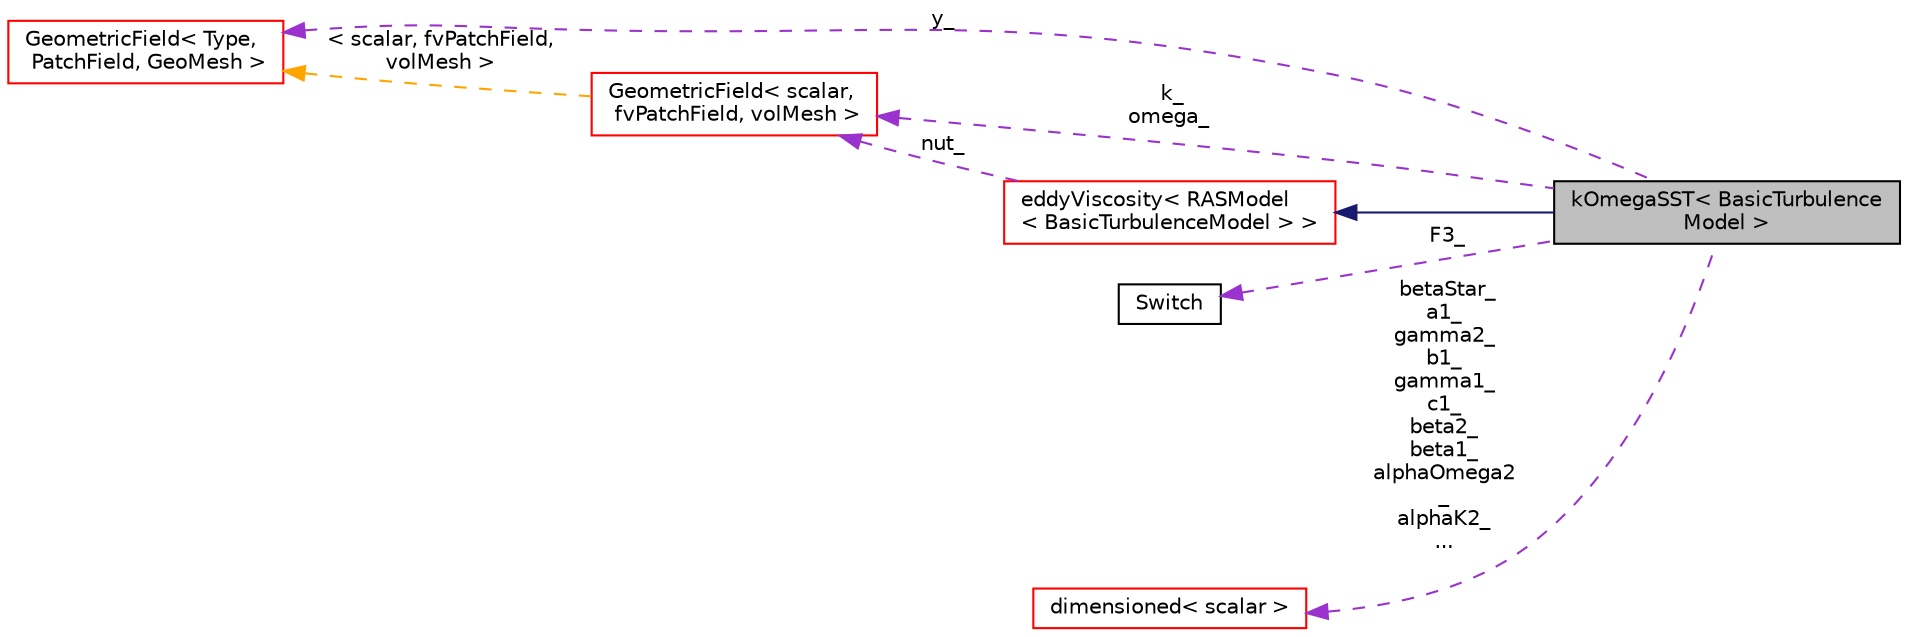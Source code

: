 digraph "kOmegaSST&lt; BasicTurbulenceModel &gt;"
{
  bgcolor="transparent";
  edge [fontname="Helvetica",fontsize="10",labelfontname="Helvetica",labelfontsize="10"];
  node [fontname="Helvetica",fontsize="10",shape=record];
  rankdir="LR";
  Node1 [label="kOmegaSST\< BasicTurbulence\lModel \>",height=0.2,width=0.4,color="black", fillcolor="grey75", style="filled", fontcolor="black"];
  Node2 -> Node1 [dir="back",color="midnightblue",fontsize="10",style="solid",fontname="Helvetica"];
  Node2 [label="eddyViscosity\< RASModel\l\< BasicTurbulenceModel \> \>",height=0.2,width=0.4,color="red",URL="$a00620.html"];
  Node3 -> Node2 [dir="back",color="darkorchid3",fontsize="10",style="dashed",label=" nut_" ,fontname="Helvetica"];
  Node3 [label="GeometricField\< scalar,\l fvPatchField, volMesh \>",height=0.2,width=0.4,color="red",URL="$a00933.html"];
  Node4 -> Node3 [dir="back",color="orange",fontsize="10",style="dashed",label=" \< scalar, fvPatchField,\l volMesh \>" ,fontname="Helvetica"];
  Node4 [label="GeometricField\< Type,\l PatchField, GeoMesh \>",height=0.2,width=0.4,color="red",URL="$a00933.html",tooltip="Generic GeometricField class. "];
  Node3 -> Node1 [dir="back",color="darkorchid3",fontsize="10",style="dashed",label=" k_\nomega_" ,fontname="Helvetica"];
  Node5 -> Node1 [dir="back",color="darkorchid3",fontsize="10",style="dashed",label=" F3_" ,fontname="Helvetica"];
  Node5 [label="Switch",height=0.2,width=0.4,color="black",URL="$a02591.html",tooltip="A simple wrapper around bool so that it can be read as a word: true/false, on/off, yes/no, y/n, t/f, or none. "];
  Node6 -> Node1 [dir="back",color="darkorchid3",fontsize="10",style="dashed",label=" betaStar_\na1_\ngamma2_\nb1_\ngamma1_\nc1_\nbeta2_\nbeta1_\nalphaOmega2\l_\nalphaK2_\n..." ,fontname="Helvetica"];
  Node6 [label="dimensioned\< scalar \>",height=0.2,width=0.4,color="red",URL="$a00538.html"];
  Node4 -> Node1 [dir="back",color="darkorchid3",fontsize="10",style="dashed",label=" y_" ,fontname="Helvetica"];
}
